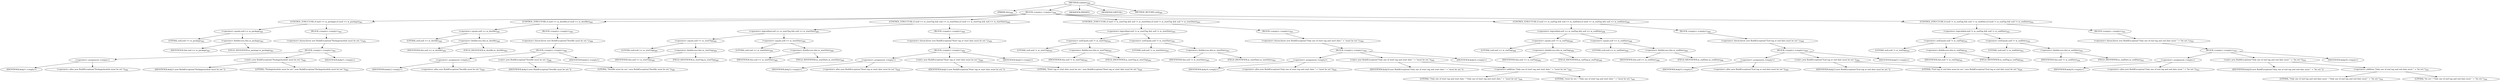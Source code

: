 digraph "validate" {  
"805" [label = <(METHOD,validate)<SUB>480</SUB>> ]
"806" [label = <(PARAM,this)<SUB>480</SUB>> ]
"807" [label = <(BLOCK,&lt;empty&gt;,&lt;empty&gt;)<SUB>480</SUB>> ]
"808" [label = <(CONTROL_STRUCTURE,if (null == m_package),if (null == m_package))<SUB>481</SUB>> ]
"809" [label = <(&lt;operator&gt;.equals,null == m_package)<SUB>481</SUB>> ]
"810" [label = <(LITERAL,null,null == m_package)<SUB>481</SUB>> ]
"811" [label = <(&lt;operator&gt;.fieldAccess,this.m_package)<SUB>481</SUB>> ]
"812" [label = <(IDENTIFIER,this,null == m_package)<SUB>481</SUB>> ]
"813" [label = <(FIELD_IDENTIFIER,m_package,m_package)<SUB>481</SUB>> ]
"814" [label = <(BLOCK,&lt;empty&gt;,&lt;empty&gt;)<SUB>481</SUB>> ]
"815" [label = <(&lt;operator&gt;.throw,throw new BuildException(&quot;Package/module must be set.&quot;);)<SUB>482</SUB>> ]
"816" [label = <(BLOCK,&lt;empty&gt;,&lt;empty&gt;)<SUB>482</SUB>> ]
"817" [label = <(&lt;operator&gt;.assignment,&lt;empty&gt;)> ]
"818" [label = <(IDENTIFIER,$obj11,&lt;empty&gt;)> ]
"819" [label = <(&lt;operator&gt;.alloc,new BuildException(&quot;Package/module must be set.&quot;))<SUB>482</SUB>> ]
"820" [label = <(&lt;init&gt;,new BuildException(&quot;Package/module must be set.&quot;))<SUB>482</SUB>> ]
"821" [label = <(IDENTIFIER,$obj11,new BuildException(&quot;Package/module must be set.&quot;))> ]
"822" [label = <(LITERAL,&quot;Package/module must be set.&quot;,new BuildException(&quot;Package/module must be set.&quot;))<SUB>482</SUB>> ]
"823" [label = <(IDENTIFIER,$obj11,&lt;empty&gt;)> ]
"824" [label = <(CONTROL_STRUCTURE,if (null == m_destfile),if (null == m_destfile))<SUB>485</SUB>> ]
"825" [label = <(&lt;operator&gt;.equals,null == m_destfile)<SUB>485</SUB>> ]
"826" [label = <(LITERAL,null,null == m_destfile)<SUB>485</SUB>> ]
"827" [label = <(&lt;operator&gt;.fieldAccess,this.m_destfile)<SUB>485</SUB>> ]
"828" [label = <(IDENTIFIER,this,null == m_destfile)<SUB>485</SUB>> ]
"829" [label = <(FIELD_IDENTIFIER,m_destfile,m_destfile)<SUB>485</SUB>> ]
"830" [label = <(BLOCK,&lt;empty&gt;,&lt;empty&gt;)<SUB>485</SUB>> ]
"831" [label = <(&lt;operator&gt;.throw,throw new BuildException(&quot;Destfile must be set.&quot;);)<SUB>486</SUB>> ]
"832" [label = <(BLOCK,&lt;empty&gt;,&lt;empty&gt;)<SUB>486</SUB>> ]
"833" [label = <(&lt;operator&gt;.assignment,&lt;empty&gt;)> ]
"834" [label = <(IDENTIFIER,$obj12,&lt;empty&gt;)> ]
"835" [label = <(&lt;operator&gt;.alloc,new BuildException(&quot;Destfile must be set.&quot;))<SUB>486</SUB>> ]
"836" [label = <(&lt;init&gt;,new BuildException(&quot;Destfile must be set.&quot;))<SUB>486</SUB>> ]
"837" [label = <(IDENTIFIER,$obj12,new BuildException(&quot;Destfile must be set.&quot;))> ]
"838" [label = <(LITERAL,&quot;Destfile must be set.&quot;,new BuildException(&quot;Destfile must be set.&quot;))<SUB>486</SUB>> ]
"839" [label = <(IDENTIFIER,$obj12,&lt;empty&gt;)> ]
"840" [label = <(CONTROL_STRUCTURE,if (null == m_startTag &amp;&amp; null == m_startDate),if (null == m_startTag &amp;&amp; null == m_startDate))<SUB>489</SUB>> ]
"841" [label = <(&lt;operator&gt;.logicalAnd,null == m_startTag &amp;&amp; null == m_startDate)<SUB>489</SUB>> ]
"842" [label = <(&lt;operator&gt;.equals,null == m_startTag)<SUB>489</SUB>> ]
"843" [label = <(LITERAL,null,null == m_startTag)<SUB>489</SUB>> ]
"844" [label = <(&lt;operator&gt;.fieldAccess,this.m_startTag)<SUB>489</SUB>> ]
"845" [label = <(IDENTIFIER,this,null == m_startTag)<SUB>489</SUB>> ]
"846" [label = <(FIELD_IDENTIFIER,m_startTag,m_startTag)<SUB>489</SUB>> ]
"847" [label = <(&lt;operator&gt;.equals,null == m_startDate)<SUB>489</SUB>> ]
"848" [label = <(LITERAL,null,null == m_startDate)<SUB>489</SUB>> ]
"849" [label = <(&lt;operator&gt;.fieldAccess,this.m_startDate)<SUB>489</SUB>> ]
"850" [label = <(IDENTIFIER,this,null == m_startDate)<SUB>489</SUB>> ]
"851" [label = <(FIELD_IDENTIFIER,m_startDate,m_startDate)<SUB>489</SUB>> ]
"852" [label = <(BLOCK,&lt;empty&gt;,&lt;empty&gt;)<SUB>489</SUB>> ]
"853" [label = <(&lt;operator&gt;.throw,throw new BuildException(&quot;Start tag or start date must be set.&quot;);)<SUB>490</SUB>> ]
"854" [label = <(BLOCK,&lt;empty&gt;,&lt;empty&gt;)<SUB>490</SUB>> ]
"855" [label = <(&lt;operator&gt;.assignment,&lt;empty&gt;)> ]
"856" [label = <(IDENTIFIER,$obj13,&lt;empty&gt;)> ]
"857" [label = <(&lt;operator&gt;.alloc,new BuildException(&quot;Start tag or start date must be set.&quot;))<SUB>490</SUB>> ]
"858" [label = <(&lt;init&gt;,new BuildException(&quot;Start tag or start date must be set.&quot;))<SUB>490</SUB>> ]
"859" [label = <(IDENTIFIER,$obj13,new BuildException(&quot;Start tag or start date must be set.&quot;))> ]
"860" [label = <(LITERAL,&quot;Start tag or start date must be set.&quot;,new BuildException(&quot;Start tag or start date must be set.&quot;))<SUB>490</SUB>> ]
"861" [label = <(IDENTIFIER,$obj13,&lt;empty&gt;)> ]
"862" [label = <(CONTROL_STRUCTURE,if (null != m_startTag &amp;&amp; null != m_startDate),if (null != m_startTag &amp;&amp; null != m_startDate))<SUB>493</SUB>> ]
"863" [label = <(&lt;operator&gt;.logicalAnd,null != m_startTag &amp;&amp; null != m_startDate)<SUB>493</SUB>> ]
"864" [label = <(&lt;operator&gt;.notEquals,null != m_startTag)<SUB>493</SUB>> ]
"865" [label = <(LITERAL,null,null != m_startTag)<SUB>493</SUB>> ]
"866" [label = <(&lt;operator&gt;.fieldAccess,this.m_startTag)<SUB>493</SUB>> ]
"867" [label = <(IDENTIFIER,this,null != m_startTag)<SUB>493</SUB>> ]
"868" [label = <(FIELD_IDENTIFIER,m_startTag,m_startTag)<SUB>493</SUB>> ]
"869" [label = <(&lt;operator&gt;.notEquals,null != m_startDate)<SUB>493</SUB>> ]
"870" [label = <(LITERAL,null,null != m_startDate)<SUB>493</SUB>> ]
"871" [label = <(&lt;operator&gt;.fieldAccess,this.m_startDate)<SUB>493</SUB>> ]
"872" [label = <(IDENTIFIER,this,null != m_startDate)<SUB>493</SUB>> ]
"873" [label = <(FIELD_IDENTIFIER,m_startDate,m_startDate)<SUB>493</SUB>> ]
"874" [label = <(BLOCK,&lt;empty&gt;,&lt;empty&gt;)<SUB>493</SUB>> ]
"875" [label = <(&lt;operator&gt;.throw,throw new BuildException(&quot;Only one of start tag and start date &quot; + &quot;must be set.&quot;);)<SUB>494</SUB>> ]
"876" [label = <(BLOCK,&lt;empty&gt;,&lt;empty&gt;)<SUB>494</SUB>> ]
"877" [label = <(&lt;operator&gt;.assignment,&lt;empty&gt;)> ]
"878" [label = <(IDENTIFIER,$obj14,&lt;empty&gt;)> ]
"879" [label = <(&lt;operator&gt;.alloc,new BuildException(&quot;Only one of start tag and start date &quot; + &quot;must be set.&quot;))<SUB>494</SUB>> ]
"880" [label = <(&lt;init&gt;,new BuildException(&quot;Only one of start tag and start date &quot; + &quot;must be set.&quot;))<SUB>494</SUB>> ]
"881" [label = <(IDENTIFIER,$obj14,new BuildException(&quot;Only one of start tag and start date &quot; + &quot;must be set.&quot;))> ]
"882" [label = <(&lt;operator&gt;.addition,&quot;Only one of start tag and start date &quot; + &quot;must be set.&quot;)<SUB>494</SUB>> ]
"883" [label = <(LITERAL,&quot;Only one of start tag and start date &quot;,&quot;Only one of start tag and start date &quot; + &quot;must be set.&quot;)<SUB>494</SUB>> ]
"884" [label = <(LITERAL,&quot;must be set.&quot;,&quot;Only one of start tag and start date &quot; + &quot;must be set.&quot;)<SUB>495</SUB>> ]
"885" [label = <(IDENTIFIER,$obj14,&lt;empty&gt;)> ]
"886" [label = <(CONTROL_STRUCTURE,if (null == m_endTag &amp;&amp; null == m_endDate),if (null == m_endTag &amp;&amp; null == m_endDate))<SUB>498</SUB>> ]
"887" [label = <(&lt;operator&gt;.logicalAnd,null == m_endTag &amp;&amp; null == m_endDate)<SUB>498</SUB>> ]
"888" [label = <(&lt;operator&gt;.equals,null == m_endTag)<SUB>498</SUB>> ]
"889" [label = <(LITERAL,null,null == m_endTag)<SUB>498</SUB>> ]
"890" [label = <(&lt;operator&gt;.fieldAccess,this.m_endTag)<SUB>498</SUB>> ]
"891" [label = <(IDENTIFIER,this,null == m_endTag)<SUB>498</SUB>> ]
"892" [label = <(FIELD_IDENTIFIER,m_endTag,m_endTag)<SUB>498</SUB>> ]
"893" [label = <(&lt;operator&gt;.equals,null == m_endDate)<SUB>498</SUB>> ]
"894" [label = <(LITERAL,null,null == m_endDate)<SUB>498</SUB>> ]
"895" [label = <(&lt;operator&gt;.fieldAccess,this.m_endDate)<SUB>498</SUB>> ]
"896" [label = <(IDENTIFIER,this,null == m_endDate)<SUB>498</SUB>> ]
"897" [label = <(FIELD_IDENTIFIER,m_endDate,m_endDate)<SUB>498</SUB>> ]
"898" [label = <(BLOCK,&lt;empty&gt;,&lt;empty&gt;)<SUB>498</SUB>> ]
"899" [label = <(&lt;operator&gt;.throw,throw new BuildException(&quot;End tag or end date must be set.&quot;);)<SUB>499</SUB>> ]
"900" [label = <(BLOCK,&lt;empty&gt;,&lt;empty&gt;)<SUB>499</SUB>> ]
"901" [label = <(&lt;operator&gt;.assignment,&lt;empty&gt;)> ]
"902" [label = <(IDENTIFIER,$obj15,&lt;empty&gt;)> ]
"903" [label = <(&lt;operator&gt;.alloc,new BuildException(&quot;End tag or end date must be set.&quot;))<SUB>499</SUB>> ]
"904" [label = <(&lt;init&gt;,new BuildException(&quot;End tag or end date must be set.&quot;))<SUB>499</SUB>> ]
"905" [label = <(IDENTIFIER,$obj15,new BuildException(&quot;End tag or end date must be set.&quot;))> ]
"906" [label = <(LITERAL,&quot;End tag or end date must be set.&quot;,new BuildException(&quot;End tag or end date must be set.&quot;))<SUB>499</SUB>> ]
"907" [label = <(IDENTIFIER,$obj15,&lt;empty&gt;)> ]
"908" [label = <(CONTROL_STRUCTURE,if (null != m_endTag &amp;&amp; null != m_endDate),if (null != m_endTag &amp;&amp; null != m_endDate))<SUB>502</SUB>> ]
"909" [label = <(&lt;operator&gt;.logicalAnd,null != m_endTag &amp;&amp; null != m_endDate)<SUB>502</SUB>> ]
"910" [label = <(&lt;operator&gt;.notEquals,null != m_endTag)<SUB>502</SUB>> ]
"911" [label = <(LITERAL,null,null != m_endTag)<SUB>502</SUB>> ]
"912" [label = <(&lt;operator&gt;.fieldAccess,this.m_endTag)<SUB>502</SUB>> ]
"913" [label = <(IDENTIFIER,this,null != m_endTag)<SUB>502</SUB>> ]
"914" [label = <(FIELD_IDENTIFIER,m_endTag,m_endTag)<SUB>502</SUB>> ]
"915" [label = <(&lt;operator&gt;.notEquals,null != m_endDate)<SUB>502</SUB>> ]
"916" [label = <(LITERAL,null,null != m_endDate)<SUB>502</SUB>> ]
"917" [label = <(&lt;operator&gt;.fieldAccess,this.m_endDate)<SUB>502</SUB>> ]
"918" [label = <(IDENTIFIER,this,null != m_endDate)<SUB>502</SUB>> ]
"919" [label = <(FIELD_IDENTIFIER,m_endDate,m_endDate)<SUB>502</SUB>> ]
"920" [label = <(BLOCK,&lt;empty&gt;,&lt;empty&gt;)<SUB>502</SUB>> ]
"921" [label = <(&lt;operator&gt;.throw,throw new BuildException(&quot;Only one of end tag and end date must &quot; + &quot;be set.&quot;);)<SUB>503</SUB>> ]
"922" [label = <(BLOCK,&lt;empty&gt;,&lt;empty&gt;)<SUB>503</SUB>> ]
"923" [label = <(&lt;operator&gt;.assignment,&lt;empty&gt;)> ]
"924" [label = <(IDENTIFIER,$obj16,&lt;empty&gt;)> ]
"925" [label = <(&lt;operator&gt;.alloc,new BuildException(&quot;Only one of end tag and end date must &quot; + &quot;be set.&quot;))<SUB>503</SUB>> ]
"926" [label = <(&lt;init&gt;,new BuildException(&quot;Only one of end tag and end date must &quot; + &quot;be set.&quot;))<SUB>503</SUB>> ]
"927" [label = <(IDENTIFIER,$obj16,new BuildException(&quot;Only one of end tag and end date must &quot; + &quot;be set.&quot;))> ]
"928" [label = <(&lt;operator&gt;.addition,&quot;Only one of end tag and end date must &quot; + &quot;be set.&quot;)<SUB>503</SUB>> ]
"929" [label = <(LITERAL,&quot;Only one of end tag and end date must &quot;,&quot;Only one of end tag and end date must &quot; + &quot;be set.&quot;)<SUB>503</SUB>> ]
"930" [label = <(LITERAL,&quot;be set.&quot;,&quot;Only one of end tag and end date must &quot; + &quot;be set.&quot;)<SUB>504</SUB>> ]
"931" [label = <(IDENTIFIER,$obj16,&lt;empty&gt;)> ]
"932" [label = <(MODIFIER,PRIVATE)> ]
"933" [label = <(MODIFIER,VIRTUAL)> ]
"934" [label = <(METHOD_RETURN,void)<SUB>480</SUB>> ]
  "805" -> "806" 
  "805" -> "807" 
  "805" -> "932" 
  "805" -> "933" 
  "805" -> "934" 
  "807" -> "808" 
  "807" -> "824" 
  "807" -> "840" 
  "807" -> "862" 
  "807" -> "886" 
  "807" -> "908" 
  "808" -> "809" 
  "808" -> "814" 
  "809" -> "810" 
  "809" -> "811" 
  "811" -> "812" 
  "811" -> "813" 
  "814" -> "815" 
  "815" -> "816" 
  "816" -> "817" 
  "816" -> "820" 
  "816" -> "823" 
  "817" -> "818" 
  "817" -> "819" 
  "820" -> "821" 
  "820" -> "822" 
  "824" -> "825" 
  "824" -> "830" 
  "825" -> "826" 
  "825" -> "827" 
  "827" -> "828" 
  "827" -> "829" 
  "830" -> "831" 
  "831" -> "832" 
  "832" -> "833" 
  "832" -> "836" 
  "832" -> "839" 
  "833" -> "834" 
  "833" -> "835" 
  "836" -> "837" 
  "836" -> "838" 
  "840" -> "841" 
  "840" -> "852" 
  "841" -> "842" 
  "841" -> "847" 
  "842" -> "843" 
  "842" -> "844" 
  "844" -> "845" 
  "844" -> "846" 
  "847" -> "848" 
  "847" -> "849" 
  "849" -> "850" 
  "849" -> "851" 
  "852" -> "853" 
  "853" -> "854" 
  "854" -> "855" 
  "854" -> "858" 
  "854" -> "861" 
  "855" -> "856" 
  "855" -> "857" 
  "858" -> "859" 
  "858" -> "860" 
  "862" -> "863" 
  "862" -> "874" 
  "863" -> "864" 
  "863" -> "869" 
  "864" -> "865" 
  "864" -> "866" 
  "866" -> "867" 
  "866" -> "868" 
  "869" -> "870" 
  "869" -> "871" 
  "871" -> "872" 
  "871" -> "873" 
  "874" -> "875" 
  "875" -> "876" 
  "876" -> "877" 
  "876" -> "880" 
  "876" -> "885" 
  "877" -> "878" 
  "877" -> "879" 
  "880" -> "881" 
  "880" -> "882" 
  "882" -> "883" 
  "882" -> "884" 
  "886" -> "887" 
  "886" -> "898" 
  "887" -> "888" 
  "887" -> "893" 
  "888" -> "889" 
  "888" -> "890" 
  "890" -> "891" 
  "890" -> "892" 
  "893" -> "894" 
  "893" -> "895" 
  "895" -> "896" 
  "895" -> "897" 
  "898" -> "899" 
  "899" -> "900" 
  "900" -> "901" 
  "900" -> "904" 
  "900" -> "907" 
  "901" -> "902" 
  "901" -> "903" 
  "904" -> "905" 
  "904" -> "906" 
  "908" -> "909" 
  "908" -> "920" 
  "909" -> "910" 
  "909" -> "915" 
  "910" -> "911" 
  "910" -> "912" 
  "912" -> "913" 
  "912" -> "914" 
  "915" -> "916" 
  "915" -> "917" 
  "917" -> "918" 
  "917" -> "919" 
  "920" -> "921" 
  "921" -> "922" 
  "922" -> "923" 
  "922" -> "926" 
  "922" -> "931" 
  "923" -> "924" 
  "923" -> "925" 
  "926" -> "927" 
  "926" -> "928" 
  "928" -> "929" 
  "928" -> "930" 
}
